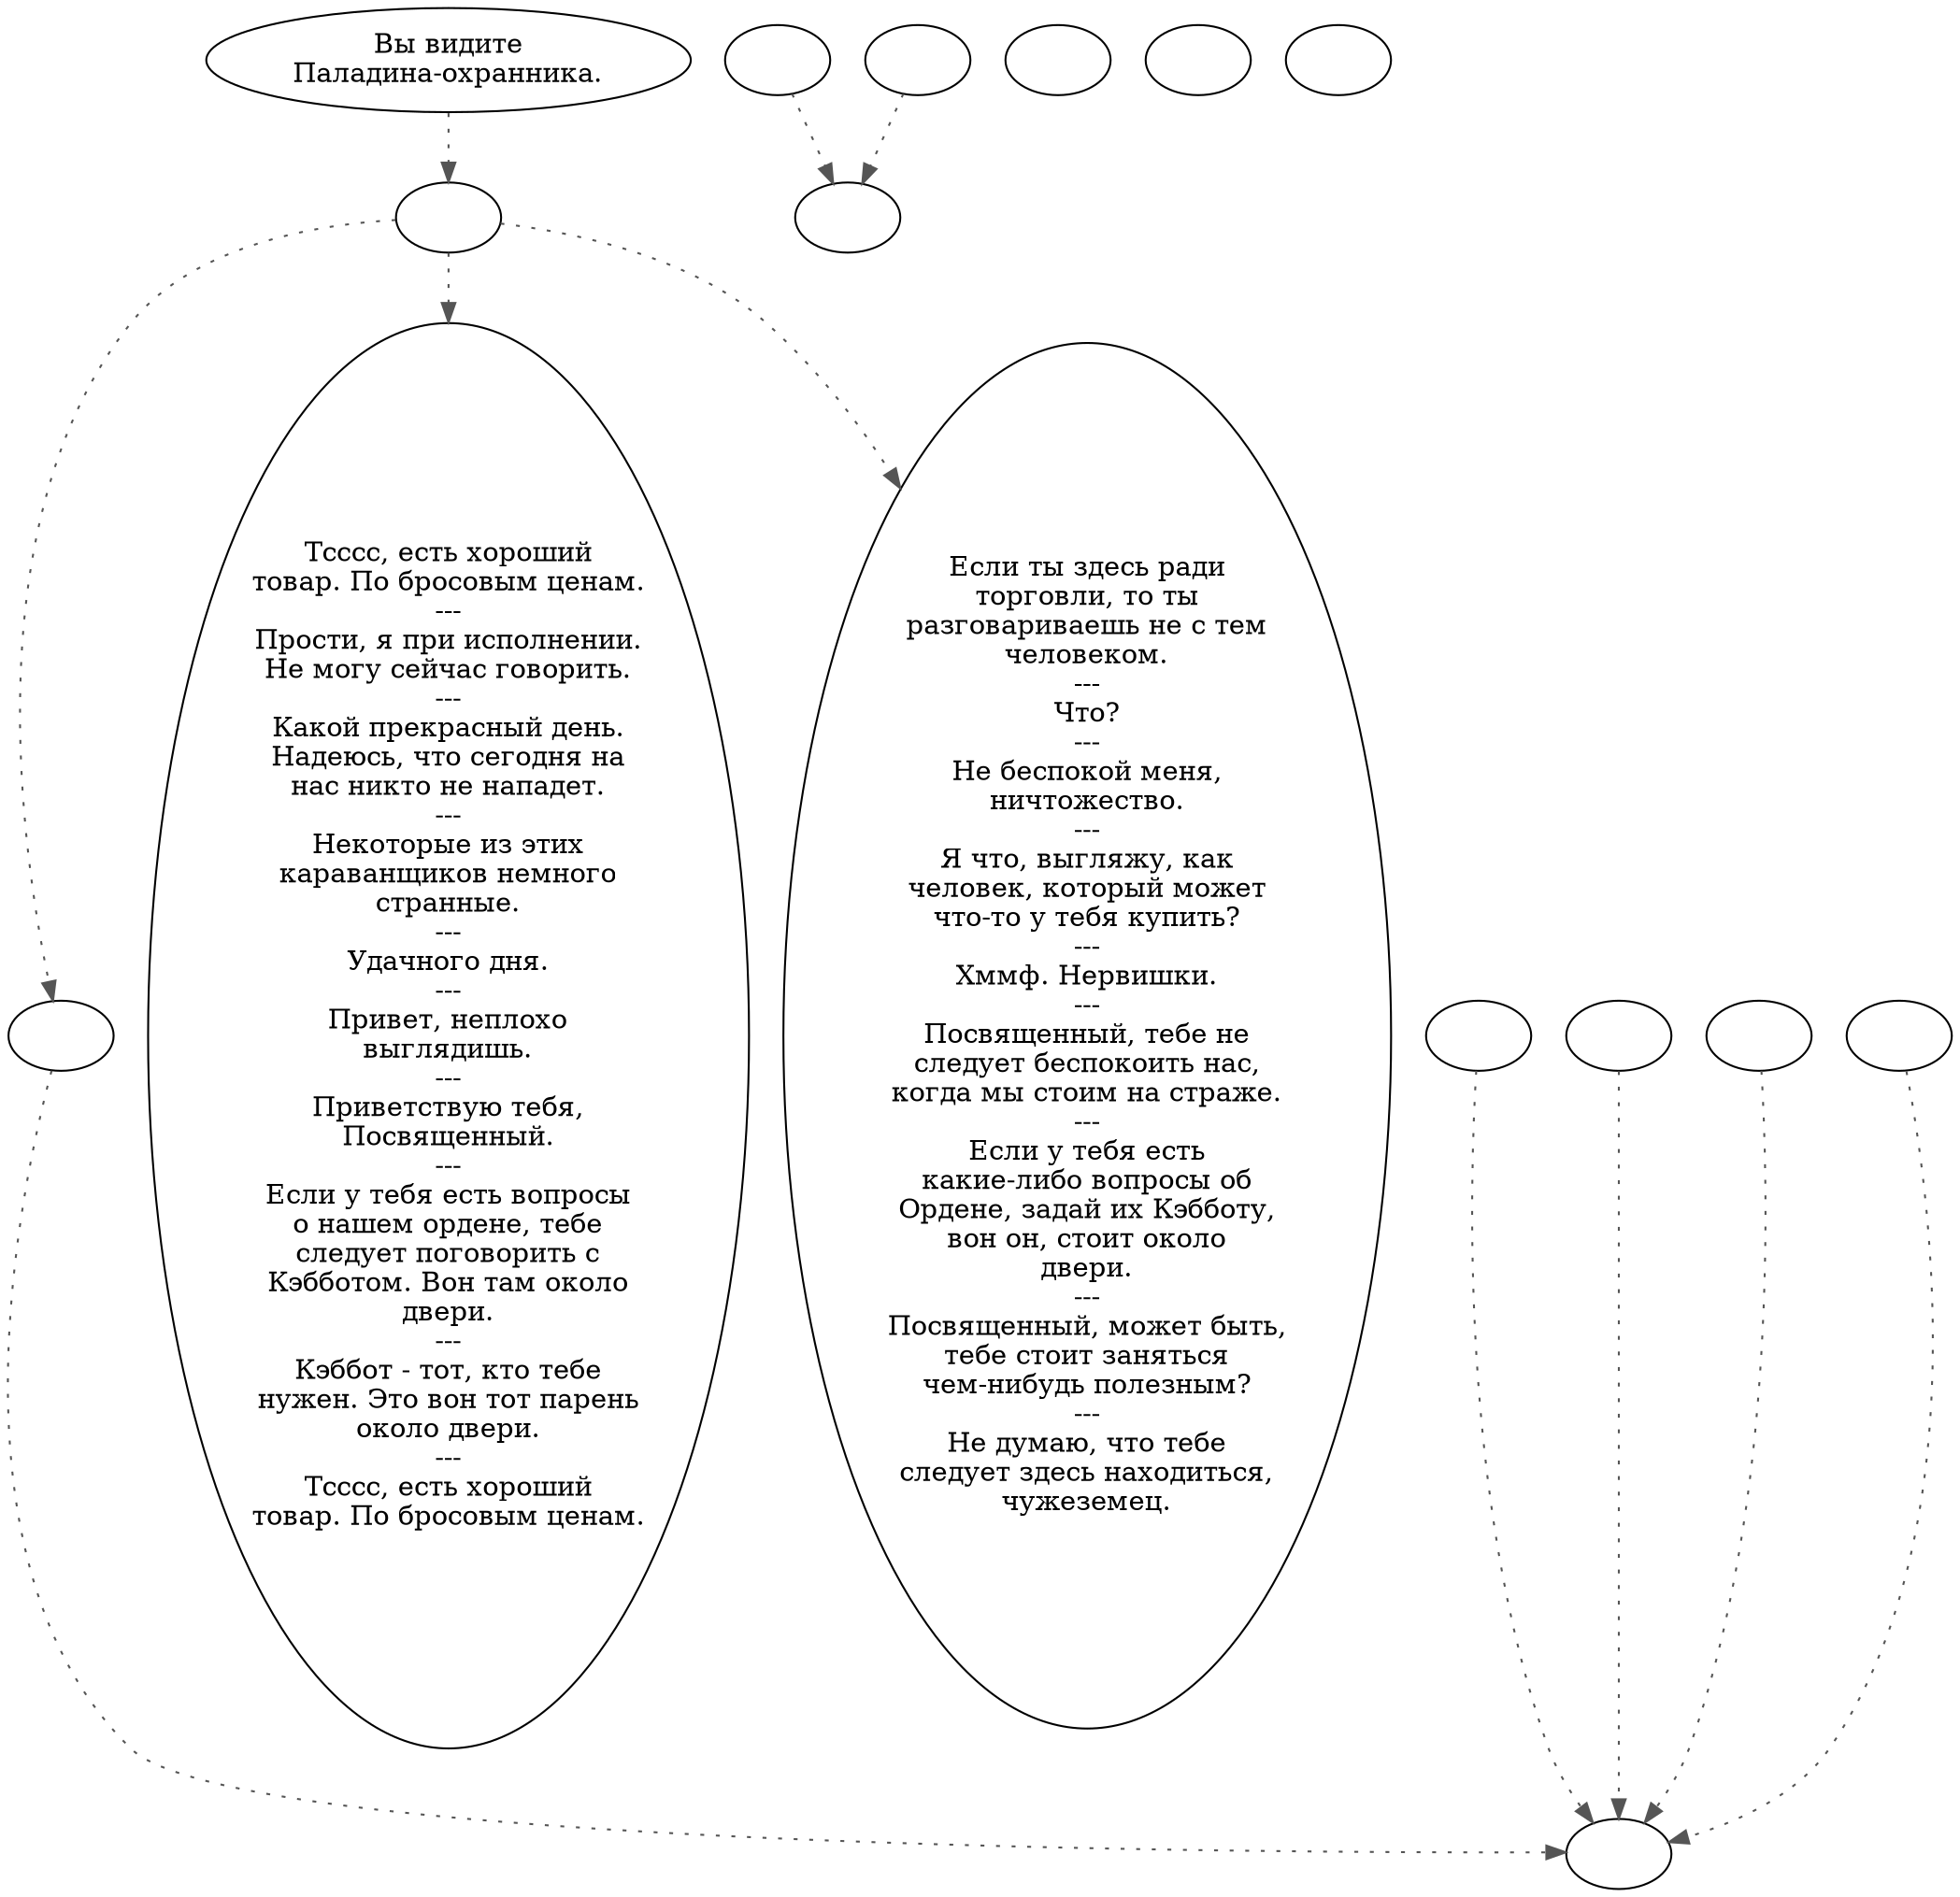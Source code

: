 digraph palguard {
  "start" [style=filled       fillcolor="#FFFFFF"       color="#000000"]
  "start" -> "do_dialogue" [style=dotted color="#555555"]
  "start" [label="Вы видите\nПаладина-охранника."]
  "do_dialogue" [style=filled       fillcolor="#FFFFFF"       color="#000000"]
  "do_dialogue" -> "get_reaction" [style=dotted color="#555555"]
  "do_dialogue" -> "PalGuard01" [style=dotted color="#555555"]
  "do_dialogue" -> "PalGuard02" [style=dotted color="#555555"]
  "do_dialogue" [label=""]
  "PalGuard01" [style=filled       fillcolor="#FFFFFF"       color="#000000"]
  "PalGuard01" [label="Тсссс, есть хороший\nтовар. По бросовым ценам.\n---\nПрости, я при исполнении.\nНе могу сейчас говорить.\n---\nКакой прекрасный день.\nНадеюсь, что сегодня на\nнас никто не нападет.\n---\nНекоторые из этих\nкараванщиков немного\nстранные.\n---\nУдачного дня.\n---\nПривет, неплохо\nвыглядишь.\n---\nПриветствую тебя,\nПосвященный.\n---\nЕсли у тебя есть вопросы\nо нашем ордене, тебе\nследует поговорить с\nКэбботом. Вон там около\nдвери.\n---\nКэббот - тот, кто тебе\nнужен. Это вон тот парень\nоколо двери.\n---\nТсссс, есть хороший\nтовар. По бросовым ценам."]
  "PalGuard02" [style=filled       fillcolor="#FFFFFF"       color="#000000"]
  "PalGuard02" [label="Если ты здесь ради\nторговли, то ты\nразговариваешь не с тем\nчеловеком.\n---\nЧто?\n---\nНе беспокой меня,\nничтожество.\n---\nЯ что, выгляжу, как\nчеловек, который может\nчто-то у тебя купить?\n---\nХммф. Нервишки.\n---\nПосвященный, тебе не\nследует беспокоить нас,\nкогда мы стоим на страже.\n---\nЕсли у тебя есть\nкакие-либо вопросы об\nОрдене, задай их Кэбботу,\nвон он, стоит около\nдвери.\n---\nПосвященный, может быть,\nтебе стоит заняться\nчем-нибудь полезным?\n---\nНе думаю, что тебе\nследует здесь находиться,\nчужеземец."]
  "get_reaction" [style=filled       fillcolor="#FFFFFF"       color="#000000"]
  "get_reaction" -> "ReactToLevel" [style=dotted color="#555555"]
  "get_reaction" [label=""]
  "ReactToLevel" [style=filled       fillcolor="#FFFFFF"       color="#000000"]
  "ReactToLevel" [label=""]
  "LevelToReact" [style=filled       fillcolor="#FFFFFF"       color="#000000"]
  "LevelToReact" [label=""]
  "UpReact" [style=filled       fillcolor="#FFFFFF"       color="#000000"]
  "UpReact" -> "ReactToLevel" [style=dotted color="#555555"]
  "UpReact" [label=""]
  "DownReact" [style=filled       fillcolor="#FFFFFF"       color="#000000"]
  "DownReact" -> "ReactToLevel" [style=dotted color="#555555"]
  "DownReact" [label=""]
  "BottomReact" [style=filled       fillcolor="#FFFFFF"       color="#000000"]
  "BottomReact" [label=""]
  "TopReact" [style=filled       fillcolor="#FFFFFF"       color="#000000"]
  "TopReact" [label=""]
  "BigUpReact" [style=filled       fillcolor="#FFFFFF"       color="#000000"]
  "BigUpReact" -> "ReactToLevel" [style=dotted color="#555555"]
  "BigUpReact" [label=""]
  "BigDownReact" [style=filled       fillcolor="#FFFFFF"       color="#000000"]
  "BigDownReact" -> "ReactToLevel" [style=dotted color="#555555"]
  "BigDownReact" [label=""]
  "UpReactLevel" [style=filled       fillcolor="#FFFFFF"       color="#000000"]
  "UpReactLevel" -> "LevelToReact" [style=dotted color="#555555"]
  "UpReactLevel" [label=""]
  "DownReactLevel" [style=filled       fillcolor="#FFFFFF"       color="#000000"]
  "DownReactLevel" -> "LevelToReact" [style=dotted color="#555555"]
  "DownReactLevel" [label=""]
  "Goodbyes" [style=filled       fillcolor="#FFFFFF"       color="#000000"]
  "Goodbyes" [label=""]
}